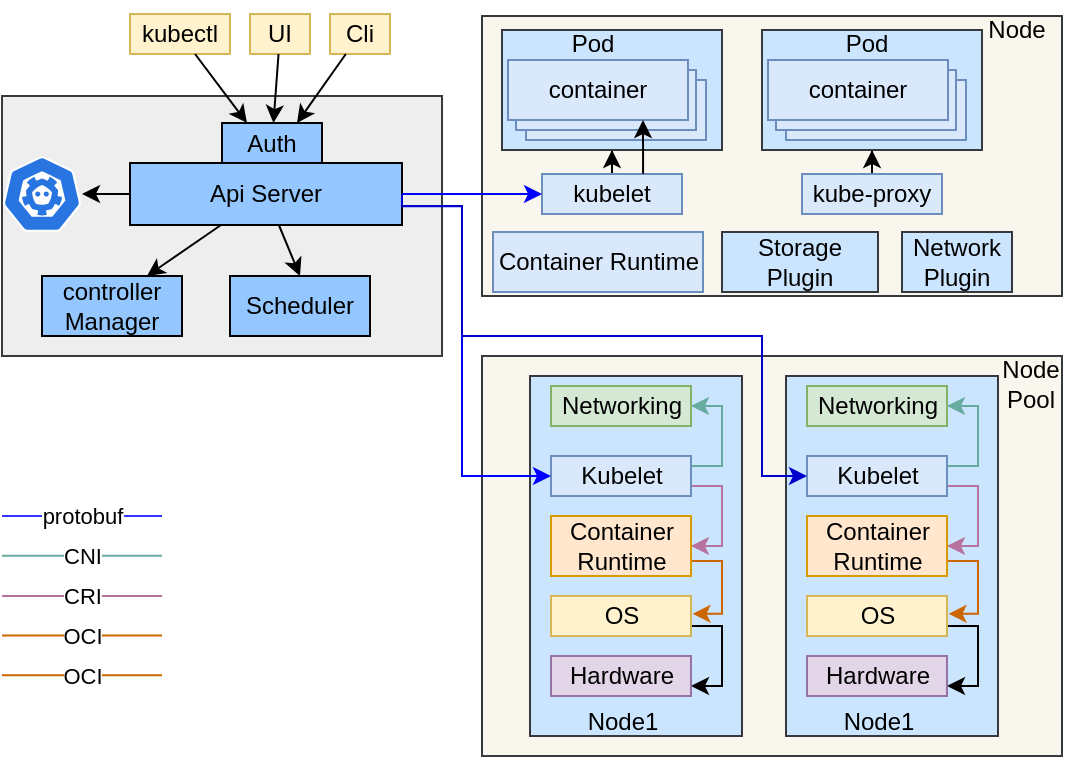 <mxfile version="20.4.1" type="github">
  <diagram id="IndogpF814C0rhiB6may" name="Page-1">
    <mxGraphModel dx="949" dy="638" grid="1" gridSize="10" guides="1" tooltips="1" connect="1" arrows="1" fold="1" page="1" pageScale="1" pageWidth="850" pageHeight="1100" math="0" shadow="0">
      <root>
        <mxCell id="0" />
        <mxCell id="1" parent="0" />
        <mxCell id="WE2Rc9Y-2pUT0QXmq-oI-1" value="kubectl" style="rounded=0;whiteSpace=wrap;html=1;fillColor=#fff2cc;strokeColor=#d6b656;" vertex="1" parent="1">
          <mxGeometry x="104" y="69" width="50" height="20" as="geometry" />
        </mxCell>
        <mxCell id="WE2Rc9Y-2pUT0QXmq-oI-2" value="UI" style="rounded=0;whiteSpace=wrap;html=1;fillColor=#fff2cc;strokeColor=#d6b656;" vertex="1" parent="1">
          <mxGeometry x="164" y="69" width="30" height="20" as="geometry" />
        </mxCell>
        <mxCell id="WE2Rc9Y-2pUT0QXmq-oI-4" value="" style="rounded=0;whiteSpace=wrap;html=1;fillColor=#eeeeee;strokeColor=#36393d;" vertex="1" parent="1">
          <mxGeometry x="40" y="110" width="220" height="130" as="geometry" />
        </mxCell>
        <mxCell id="WE2Rc9Y-2pUT0QXmq-oI-3" value="Cli" style="rounded=0;whiteSpace=wrap;html=1;fillColor=#fff2cc;strokeColor=#d6b656;" vertex="1" parent="1">
          <mxGeometry x="204" y="69" width="30" height="20" as="geometry" />
        </mxCell>
        <mxCell id="WE2Rc9Y-2pUT0QXmq-oI-5" value="Auth" style="rounded=0;whiteSpace=wrap;html=1;fillColor=#94C6FF;" vertex="1" parent="1">
          <mxGeometry x="150" y="123.5" width="50" height="20" as="geometry" />
        </mxCell>
        <mxCell id="WE2Rc9Y-2pUT0QXmq-oI-43" value="" style="edgeStyle=none;rounded=0;orthogonalLoop=1;jettySize=auto;html=1;" edge="1" parent="1" source="WE2Rc9Y-2pUT0QXmq-oI-6" target="WE2Rc9Y-2pUT0QXmq-oI-7">
          <mxGeometry relative="1" as="geometry" />
        </mxCell>
        <mxCell id="WE2Rc9Y-2pUT0QXmq-oI-44" style="edgeStyle=none;rounded=0;orthogonalLoop=1;jettySize=auto;html=1;entryX=0.75;entryY=0;entryDx=0;entryDy=0;" edge="1" parent="1" source="WE2Rc9Y-2pUT0QXmq-oI-6" target="WE2Rc9Y-2pUT0QXmq-oI-8">
          <mxGeometry relative="1" as="geometry" />
        </mxCell>
        <mxCell id="WE2Rc9Y-2pUT0QXmq-oI-45" style="edgeStyle=none;rounded=0;orthogonalLoop=1;jettySize=auto;html=1;entryX=0.5;entryY=0;entryDx=0;entryDy=0;" edge="1" parent="1" source="WE2Rc9Y-2pUT0QXmq-oI-6" target="WE2Rc9Y-2pUT0QXmq-oI-9">
          <mxGeometry relative="1" as="geometry" />
        </mxCell>
        <mxCell id="WE2Rc9Y-2pUT0QXmq-oI-6" value="Api Server" style="rounded=0;whiteSpace=wrap;html=1;fillColor=#94C6FF;" vertex="1" parent="1">
          <mxGeometry x="104" y="143.5" width="136" height="31" as="geometry" />
        </mxCell>
        <mxCell id="WE2Rc9Y-2pUT0QXmq-oI-7" value="" style="sketch=0;html=1;dashed=0;whitespace=wrap;fillColor=#2875E2;strokeColor=#ffffff;points=[[0.005,0.63,0],[0.1,0.2,0],[0.9,0.2,0],[0.5,0,0],[0.995,0.63,0],[0.72,0.99,0],[0.5,1,0],[0.28,0.99,0]];shape=mxgraph.kubernetes.icon;prIcon=etcd" vertex="1" parent="1">
          <mxGeometry x="40" y="140" width="40" height="38" as="geometry" />
        </mxCell>
        <mxCell id="WE2Rc9Y-2pUT0QXmq-oI-8" value="controller Manager" style="rounded=0;whiteSpace=wrap;html=1;fillColor=#94C6FF;" vertex="1" parent="1">
          <mxGeometry x="60" y="200" width="70" height="30" as="geometry" />
        </mxCell>
        <mxCell id="WE2Rc9Y-2pUT0QXmq-oI-9" value="Scheduler" style="rounded=0;whiteSpace=wrap;html=1;fillColor=#94C6FF;" vertex="1" parent="1">
          <mxGeometry x="154" y="200" width="70" height="30" as="geometry" />
        </mxCell>
        <mxCell id="WE2Rc9Y-2pUT0QXmq-oI-10" value="" style="rounded=0;whiteSpace=wrap;html=1;fillColor=#f9f7ed;strokeColor=#36393d;" vertex="1" parent="1">
          <mxGeometry x="280" y="70" width="290" height="140" as="geometry" />
        </mxCell>
        <mxCell id="WE2Rc9Y-2pUT0QXmq-oI-82" style="edgeStyle=orthogonalEdgeStyle;rounded=0;orthogonalLoop=1;jettySize=auto;html=1;entryX=0.5;entryY=1;entryDx=0;entryDy=0;strokeColor=#000000;" edge="1" parent="1" source="WE2Rc9Y-2pUT0QXmq-oI-11" target="WE2Rc9Y-2pUT0QXmq-oI-13">
          <mxGeometry relative="1" as="geometry" />
        </mxCell>
        <mxCell id="WE2Rc9Y-2pUT0QXmq-oI-11" value="kubelet" style="rounded=0;whiteSpace=wrap;html=1;fillColor=#dae8fc;strokeColor=#6c8ebf;" vertex="1" parent="1">
          <mxGeometry x="310" y="149" width="70" height="20" as="geometry" />
        </mxCell>
        <mxCell id="WE2Rc9Y-2pUT0QXmq-oI-86" style="edgeStyle=orthogonalEdgeStyle;rounded=0;orthogonalLoop=1;jettySize=auto;html=1;entryX=0.5;entryY=1;entryDx=0;entryDy=0;strokeColor=#000000;" edge="1" parent="1" source="WE2Rc9Y-2pUT0QXmq-oI-12" target="WE2Rc9Y-2pUT0QXmq-oI-17">
          <mxGeometry relative="1" as="geometry" />
        </mxCell>
        <mxCell id="WE2Rc9Y-2pUT0QXmq-oI-12" value="kube-proxy" style="rounded=0;whiteSpace=wrap;html=1;fillColor=#dae8fc;strokeColor=#6c8ebf;" vertex="1" parent="1">
          <mxGeometry x="440" y="149" width="70" height="20" as="geometry" />
        </mxCell>
        <mxCell id="WE2Rc9Y-2pUT0QXmq-oI-13" value="" style="rounded=0;whiteSpace=wrap;html=1;fillColor=#cce5ff;strokeColor=#36393d;" vertex="1" parent="1">
          <mxGeometry x="290" y="77" width="110" height="60" as="geometry" />
        </mxCell>
        <mxCell id="WE2Rc9Y-2pUT0QXmq-oI-14" value="container" style="rounded=0;whiteSpace=wrap;html=1;fillColor=#dae8fc;strokeColor=#6c8ebf;" vertex="1" parent="1">
          <mxGeometry x="302" y="102" width="90" height="30" as="geometry" />
        </mxCell>
        <mxCell id="WE2Rc9Y-2pUT0QXmq-oI-15" value="container" style="rounded=0;whiteSpace=wrap;html=1;fillColor=#dae8fc;strokeColor=#6c8ebf;" vertex="1" parent="1">
          <mxGeometry x="297" y="97" width="90" height="30" as="geometry" />
        </mxCell>
        <mxCell id="WE2Rc9Y-2pUT0QXmq-oI-16" value="container" style="rounded=0;whiteSpace=wrap;html=1;fillColor=#dae8fc;strokeColor=#6c8ebf;" vertex="1" parent="1">
          <mxGeometry x="293" y="92" width="90" height="30" as="geometry" />
        </mxCell>
        <mxCell id="WE2Rc9Y-2pUT0QXmq-oI-17" value="" style="rounded=0;whiteSpace=wrap;html=1;fillColor=#cce5ff;strokeColor=#36393d;" vertex="1" parent="1">
          <mxGeometry x="420" y="77" width="110" height="60" as="geometry" />
        </mxCell>
        <mxCell id="WE2Rc9Y-2pUT0QXmq-oI-18" value="container" style="rounded=0;whiteSpace=wrap;html=1;fillColor=#dae8fc;strokeColor=#6c8ebf;" vertex="1" parent="1">
          <mxGeometry x="432" y="102" width="90" height="30" as="geometry" />
        </mxCell>
        <mxCell id="WE2Rc9Y-2pUT0QXmq-oI-19" value="container" style="rounded=0;whiteSpace=wrap;html=1;fillColor=#dae8fc;strokeColor=#6c8ebf;" vertex="1" parent="1">
          <mxGeometry x="427" y="97" width="90" height="30" as="geometry" />
        </mxCell>
        <mxCell id="WE2Rc9Y-2pUT0QXmq-oI-20" value="container" style="rounded=0;whiteSpace=wrap;html=1;fillColor=#dae8fc;strokeColor=#6c8ebf;" vertex="1" parent="1">
          <mxGeometry x="423" y="92" width="90" height="30" as="geometry" />
        </mxCell>
        <mxCell id="WE2Rc9Y-2pUT0QXmq-oI-21" value="Container Runtime" style="rounded=0;whiteSpace=wrap;html=1;fillColor=#dae8fc;strokeColor=#6c8ebf;" vertex="1" parent="1">
          <mxGeometry x="285.5" y="178" width="105" height="30" as="geometry" />
        </mxCell>
        <mxCell id="WE2Rc9Y-2pUT0QXmq-oI-22" value="Storage Plugin" style="rounded=0;whiteSpace=wrap;html=1;fillColor=#cce5ff;strokeColor=#36393d;" vertex="1" parent="1">
          <mxGeometry x="400" y="178" width="78" height="30" as="geometry" />
        </mxCell>
        <mxCell id="WE2Rc9Y-2pUT0QXmq-oI-23" value="Network&lt;br&gt;Plugin" style="rounded=0;whiteSpace=wrap;html=1;fillColor=#cce5ff;strokeColor=#36393d;" vertex="1" parent="1">
          <mxGeometry x="490" y="178" width="55" height="30" as="geometry" />
        </mxCell>
        <mxCell id="WE2Rc9Y-2pUT0QXmq-oI-24" value="" style="rounded=0;whiteSpace=wrap;html=1;fillColor=#f9f7ed;strokeColor=#36393d;" vertex="1" parent="1">
          <mxGeometry x="280" y="240" width="290" height="200" as="geometry" />
        </mxCell>
        <mxCell id="WE2Rc9Y-2pUT0QXmq-oI-25" value="" style="rounded=0;whiteSpace=wrap;html=1;fillColor=#cce5ff;strokeColor=#36393d;" vertex="1" parent="1">
          <mxGeometry x="304" y="250" width="106" height="180" as="geometry" />
        </mxCell>
        <mxCell id="WE2Rc9Y-2pUT0QXmq-oI-26" value="Networking" style="rounded=0;whiteSpace=wrap;html=1;fillColor=#d5e8d4;strokeColor=#82b366;" vertex="1" parent="1">
          <mxGeometry x="314.5" y="255" width="70" height="20" as="geometry" />
        </mxCell>
        <mxCell id="WE2Rc9Y-2pUT0QXmq-oI-60" style="edgeStyle=orthogonalEdgeStyle;rounded=0;orthogonalLoop=1;jettySize=auto;html=1;entryX=1;entryY=0.5;entryDx=0;entryDy=0;strokeColor=#67AB9F;exitX=1;exitY=0.25;exitDx=0;exitDy=0;" edge="1" parent="1" source="WE2Rc9Y-2pUT0QXmq-oI-27" target="WE2Rc9Y-2pUT0QXmq-oI-26">
          <mxGeometry relative="1" as="geometry">
            <Array as="points">
              <mxPoint x="400" y="295" />
              <mxPoint x="400" y="265" />
            </Array>
          </mxGeometry>
        </mxCell>
        <mxCell id="WE2Rc9Y-2pUT0QXmq-oI-61" style="edgeStyle=orthogonalEdgeStyle;rounded=0;orthogonalLoop=1;jettySize=auto;html=1;entryX=1;entryY=0.5;entryDx=0;entryDy=0;strokeColor=#B5739D;exitX=1;exitY=0.75;exitDx=0;exitDy=0;" edge="1" parent="1" source="WE2Rc9Y-2pUT0QXmq-oI-27" target="WE2Rc9Y-2pUT0QXmq-oI-28">
          <mxGeometry relative="1" as="geometry">
            <Array as="points">
              <mxPoint x="400" y="305" />
              <mxPoint x="400" y="335" />
            </Array>
          </mxGeometry>
        </mxCell>
        <mxCell id="WE2Rc9Y-2pUT0QXmq-oI-27" value="Kubelet" style="rounded=0;whiteSpace=wrap;html=1;fillColor=#dae8fc;strokeColor=#6c8ebf;" vertex="1" parent="1">
          <mxGeometry x="314.5" y="290" width="70" height="20" as="geometry" />
        </mxCell>
        <mxCell id="WE2Rc9Y-2pUT0QXmq-oI-62" style="edgeStyle=orthogonalEdgeStyle;rounded=0;orthogonalLoop=1;jettySize=auto;html=1;entryX=1.011;entryY=0.447;entryDx=0;entryDy=0;entryPerimeter=0;strokeColor=#CC6600;exitX=1;exitY=0.75;exitDx=0;exitDy=0;" edge="1" parent="1" source="WE2Rc9Y-2pUT0QXmq-oI-28" target="WE2Rc9Y-2pUT0QXmq-oI-29">
          <mxGeometry relative="1" as="geometry">
            <Array as="points">
              <mxPoint x="400" y="343" />
              <mxPoint x="400" y="369" />
            </Array>
          </mxGeometry>
        </mxCell>
        <mxCell id="WE2Rc9Y-2pUT0QXmq-oI-28" value="Container Runtime" style="rounded=0;whiteSpace=wrap;html=1;fillColor=#ffe6cc;strokeColor=#d79b00;" vertex="1" parent="1">
          <mxGeometry x="314.5" y="320" width="70" height="30" as="geometry" />
        </mxCell>
        <mxCell id="WE2Rc9Y-2pUT0QXmq-oI-63" style="edgeStyle=orthogonalEdgeStyle;rounded=0;orthogonalLoop=1;jettySize=auto;html=1;entryX=1;entryY=0.75;entryDx=0;entryDy=0;strokeColor=#000000;exitX=1;exitY=0.75;exitDx=0;exitDy=0;" edge="1" parent="1" source="WE2Rc9Y-2pUT0QXmq-oI-29" target="WE2Rc9Y-2pUT0QXmq-oI-30">
          <mxGeometry relative="1" as="geometry">
            <Array as="points">
              <mxPoint x="400" y="375" />
              <mxPoint x="400" y="405" />
            </Array>
          </mxGeometry>
        </mxCell>
        <mxCell id="WE2Rc9Y-2pUT0QXmq-oI-29" value="OS" style="rounded=0;whiteSpace=wrap;html=1;fillColor=#fff2cc;strokeColor=#d6b656;" vertex="1" parent="1">
          <mxGeometry x="314.5" y="360" width="70" height="20" as="geometry" />
        </mxCell>
        <mxCell id="WE2Rc9Y-2pUT0QXmq-oI-30" value="Hardware" style="rounded=0;whiteSpace=wrap;html=1;fillColor=#e1d5e7;strokeColor=#9673a6;" vertex="1" parent="1">
          <mxGeometry x="314.5" y="390" width="70" height="20" as="geometry" />
        </mxCell>
        <mxCell id="WE2Rc9Y-2pUT0QXmq-oI-40" style="edgeStyle=none;rounded=0;orthogonalLoop=1;jettySize=auto;html=1;entryX=0.25;entryY=0;entryDx=0;entryDy=0;" edge="1" parent="1" source="WE2Rc9Y-2pUT0QXmq-oI-1" target="WE2Rc9Y-2pUT0QXmq-oI-5">
          <mxGeometry relative="1" as="geometry" />
        </mxCell>
        <mxCell id="WE2Rc9Y-2pUT0QXmq-oI-41" style="edgeStyle=none;rounded=0;orthogonalLoop=1;jettySize=auto;html=1;" edge="1" parent="1" source="WE2Rc9Y-2pUT0QXmq-oI-2" target="WE2Rc9Y-2pUT0QXmq-oI-5">
          <mxGeometry relative="1" as="geometry" />
        </mxCell>
        <mxCell id="WE2Rc9Y-2pUT0QXmq-oI-42" style="edgeStyle=none;rounded=0;orthogonalLoop=1;jettySize=auto;html=1;entryX=0.75;entryY=0;entryDx=0;entryDy=0;" edge="1" parent="1" source="WE2Rc9Y-2pUT0QXmq-oI-3" target="WE2Rc9Y-2pUT0QXmq-oI-5">
          <mxGeometry relative="1" as="geometry" />
        </mxCell>
        <mxCell id="WE2Rc9Y-2pUT0QXmq-oI-48" style="edgeStyle=none;rounded=0;orthogonalLoop=1;jettySize=auto;html=1;strokeColor=#0000FF;" edge="1" parent="1" source="WE2Rc9Y-2pUT0QXmq-oI-6" target="WE2Rc9Y-2pUT0QXmq-oI-11">
          <mxGeometry relative="1" as="geometry" />
        </mxCell>
        <mxCell id="WE2Rc9Y-2pUT0QXmq-oI-52" style="edgeStyle=orthogonalEdgeStyle;rounded=0;orthogonalLoop=1;jettySize=auto;html=1;entryX=0;entryY=0.5;entryDx=0;entryDy=0;exitX=0.996;exitY=0.698;exitDx=0;exitDy=0;exitPerimeter=0;strokeColor=#0000FF;" edge="1" parent="1" source="WE2Rc9Y-2pUT0QXmq-oI-6" target="WE2Rc9Y-2pUT0QXmq-oI-27">
          <mxGeometry relative="1" as="geometry">
            <Array as="points">
              <mxPoint x="270" y="165" />
              <mxPoint x="270" y="300" />
            </Array>
          </mxGeometry>
        </mxCell>
        <mxCell id="WE2Rc9Y-2pUT0QXmq-oI-55" value="protobuf" style="endArrow=none;html=1;rounded=0;strokeColor=#3333FF;" edge="1" parent="1">
          <mxGeometry width="50" height="50" relative="1" as="geometry">
            <mxPoint x="40" y="320" as="sourcePoint" />
            <mxPoint x="120" y="320" as="targetPoint" />
          </mxGeometry>
        </mxCell>
        <mxCell id="WE2Rc9Y-2pUT0QXmq-oI-59" value="CNI" style="endArrow=none;html=1;rounded=0;strokeColor=#67AB9F;" edge="1" parent="1">
          <mxGeometry width="50" height="50" relative="1" as="geometry">
            <mxPoint x="40" y="339.86" as="sourcePoint" />
            <mxPoint x="120" y="339.86" as="targetPoint" />
          </mxGeometry>
        </mxCell>
        <mxCell id="WE2Rc9Y-2pUT0QXmq-oI-64" value="Node1" style="text;html=1;align=center;verticalAlign=middle;resizable=0;points=[];autosize=1;strokeColor=none;fillColor=none;" vertex="1" parent="1">
          <mxGeometry x="320" y="408" width="60" height="30" as="geometry" />
        </mxCell>
        <mxCell id="WE2Rc9Y-2pUT0QXmq-oI-66" value="" style="rounded=0;whiteSpace=wrap;html=1;fillColor=#cce5ff;strokeColor=#36393d;" vertex="1" parent="1">
          <mxGeometry x="432" y="250" width="106" height="180" as="geometry" />
        </mxCell>
        <mxCell id="WE2Rc9Y-2pUT0QXmq-oI-67" value="Networking" style="rounded=0;whiteSpace=wrap;html=1;fillColor=#d5e8d4;strokeColor=#82b366;" vertex="1" parent="1">
          <mxGeometry x="442.5" y="255" width="70" height="20" as="geometry" />
        </mxCell>
        <mxCell id="WE2Rc9Y-2pUT0QXmq-oI-68" style="edgeStyle=orthogonalEdgeStyle;rounded=0;orthogonalLoop=1;jettySize=auto;html=1;entryX=1;entryY=0.5;entryDx=0;entryDy=0;strokeColor=#67AB9F;exitX=1;exitY=0.25;exitDx=0;exitDy=0;" edge="1" parent="1" source="WE2Rc9Y-2pUT0QXmq-oI-70" target="WE2Rc9Y-2pUT0QXmq-oI-67">
          <mxGeometry relative="1" as="geometry">
            <Array as="points">
              <mxPoint x="528" y="295" />
              <mxPoint x="528" y="265" />
            </Array>
          </mxGeometry>
        </mxCell>
        <mxCell id="WE2Rc9Y-2pUT0QXmq-oI-69" style="edgeStyle=orthogonalEdgeStyle;rounded=0;orthogonalLoop=1;jettySize=auto;html=1;entryX=1;entryY=0.5;entryDx=0;entryDy=0;strokeColor=#B5739D;exitX=1;exitY=0.75;exitDx=0;exitDy=0;" edge="1" parent="1" source="WE2Rc9Y-2pUT0QXmq-oI-70" target="WE2Rc9Y-2pUT0QXmq-oI-72">
          <mxGeometry relative="1" as="geometry">
            <Array as="points">
              <mxPoint x="528" y="305" />
              <mxPoint x="528" y="335" />
            </Array>
          </mxGeometry>
        </mxCell>
        <mxCell id="WE2Rc9Y-2pUT0QXmq-oI-70" value="Kubelet" style="rounded=0;whiteSpace=wrap;html=1;fillColor=#dae8fc;strokeColor=#6c8ebf;" vertex="1" parent="1">
          <mxGeometry x="442.5" y="290" width="70" height="20" as="geometry" />
        </mxCell>
        <mxCell id="WE2Rc9Y-2pUT0QXmq-oI-71" style="edgeStyle=orthogonalEdgeStyle;rounded=0;orthogonalLoop=1;jettySize=auto;html=1;entryX=1.011;entryY=0.447;entryDx=0;entryDy=0;entryPerimeter=0;strokeColor=#CC6600;exitX=1;exitY=0.75;exitDx=0;exitDy=0;" edge="1" parent="1" source="WE2Rc9Y-2pUT0QXmq-oI-72" target="WE2Rc9Y-2pUT0QXmq-oI-74">
          <mxGeometry relative="1" as="geometry">
            <Array as="points">
              <mxPoint x="528" y="343" />
              <mxPoint x="528" y="369" />
            </Array>
          </mxGeometry>
        </mxCell>
        <mxCell id="WE2Rc9Y-2pUT0QXmq-oI-72" value="Container Runtime" style="rounded=0;whiteSpace=wrap;html=1;fillColor=#ffe6cc;strokeColor=#d79b00;" vertex="1" parent="1">
          <mxGeometry x="442.5" y="320" width="70" height="30" as="geometry" />
        </mxCell>
        <mxCell id="WE2Rc9Y-2pUT0QXmq-oI-73" style="edgeStyle=orthogonalEdgeStyle;rounded=0;orthogonalLoop=1;jettySize=auto;html=1;entryX=1;entryY=0.75;entryDx=0;entryDy=0;strokeColor=#000000;exitX=1;exitY=0.75;exitDx=0;exitDy=0;" edge="1" parent="1" source="WE2Rc9Y-2pUT0QXmq-oI-74" target="WE2Rc9Y-2pUT0QXmq-oI-75">
          <mxGeometry relative="1" as="geometry">
            <Array as="points">
              <mxPoint x="528" y="375" />
              <mxPoint x="528" y="405" />
            </Array>
          </mxGeometry>
        </mxCell>
        <mxCell id="WE2Rc9Y-2pUT0QXmq-oI-74" value="OS" style="rounded=0;whiteSpace=wrap;html=1;fillColor=#fff2cc;strokeColor=#d6b656;" vertex="1" parent="1">
          <mxGeometry x="442.5" y="360" width="70" height="20" as="geometry" />
        </mxCell>
        <mxCell id="WE2Rc9Y-2pUT0QXmq-oI-75" value="Hardware" style="rounded=0;whiteSpace=wrap;html=1;fillColor=#e1d5e7;strokeColor=#9673a6;" vertex="1" parent="1">
          <mxGeometry x="442.5" y="390" width="70" height="20" as="geometry" />
        </mxCell>
        <mxCell id="WE2Rc9Y-2pUT0QXmq-oI-76" value="Node1" style="text;html=1;align=center;verticalAlign=middle;resizable=0;points=[];autosize=1;strokeColor=none;fillColor=none;" vertex="1" parent="1">
          <mxGeometry x="448" y="408" width="60" height="30" as="geometry" />
        </mxCell>
        <mxCell id="WE2Rc9Y-2pUT0QXmq-oI-51" style="edgeStyle=orthogonalEdgeStyle;rounded=0;orthogonalLoop=1;jettySize=auto;html=1;exitX=1;exitY=0.5;exitDx=0;exitDy=0;strokeColor=#0000CC;" edge="1" parent="1" source="WE2Rc9Y-2pUT0QXmq-oI-6" target="WE2Rc9Y-2pUT0QXmq-oI-70">
          <mxGeometry relative="1" as="geometry">
            <mxPoint x="440.5" y="300" as="targetPoint" />
            <Array as="points">
              <mxPoint x="240" y="165" />
              <mxPoint x="270" y="165" />
              <mxPoint x="270" y="230" />
              <mxPoint x="420" y="230" />
              <mxPoint x="420" y="300" />
            </Array>
          </mxGeometry>
        </mxCell>
        <mxCell id="WE2Rc9Y-2pUT0QXmq-oI-77" value="CRI" style="endArrow=none;html=1;rounded=0;strokeColor=#B5739D;" edge="1" parent="1">
          <mxGeometry width="50" height="50" relative="1" as="geometry">
            <mxPoint x="40" y="360" as="sourcePoint" />
            <mxPoint x="120" y="360" as="targetPoint" />
          </mxGeometry>
        </mxCell>
        <mxCell id="WE2Rc9Y-2pUT0QXmq-oI-78" value="OCI" style="endArrow=none;html=1;rounded=0;strokeColor=#CC6600;" edge="1" parent="1">
          <mxGeometry width="50" height="50" relative="1" as="geometry">
            <mxPoint x="40" y="379.79" as="sourcePoint" />
            <mxPoint x="120" y="379.79" as="targetPoint" />
          </mxGeometry>
        </mxCell>
        <mxCell id="WE2Rc9Y-2pUT0QXmq-oI-79" value="OCI" style="endArrow=none;html=1;rounded=0;strokeColor=#CC6600;" edge="1" parent="1">
          <mxGeometry width="50" height="50" relative="1" as="geometry">
            <mxPoint x="40" y="399.58" as="sourcePoint" />
            <mxPoint x="120" y="399.58" as="targetPoint" />
          </mxGeometry>
        </mxCell>
        <mxCell id="WE2Rc9Y-2pUT0QXmq-oI-80" value="Pod" style="text;html=1;align=center;verticalAlign=middle;resizable=0;points=[];autosize=1;strokeColor=none;fillColor=none;" vertex="1" parent="1">
          <mxGeometry x="314.5" y="69" width="40" height="30" as="geometry" />
        </mxCell>
        <mxCell id="WE2Rc9Y-2pUT0QXmq-oI-81" value="Pod" style="text;html=1;align=center;verticalAlign=middle;resizable=0;points=[];autosize=1;strokeColor=none;fillColor=none;" vertex="1" parent="1">
          <mxGeometry x="452" y="69" width="40" height="30" as="geometry" />
        </mxCell>
        <mxCell id="WE2Rc9Y-2pUT0QXmq-oI-83" style="edgeStyle=orthogonalEdgeStyle;rounded=0;orthogonalLoop=1;jettySize=auto;html=1;entryX=0.75;entryY=1;entryDx=0;entryDy=0;strokeColor=#000000;exitX=0.722;exitY=-0.009;exitDx=0;exitDy=0;exitPerimeter=0;" edge="1" parent="1" source="WE2Rc9Y-2pUT0QXmq-oI-11" target="WE2Rc9Y-2pUT0QXmq-oI-16">
          <mxGeometry relative="1" as="geometry" />
        </mxCell>
        <mxCell id="WE2Rc9Y-2pUT0QXmq-oI-88" value="Node" style="text;html=1;align=center;verticalAlign=middle;resizable=0;points=[];autosize=1;strokeColor=none;fillColor=none;" vertex="1" parent="1">
          <mxGeometry x="522" y="62" width="50" height="30" as="geometry" />
        </mxCell>
        <mxCell id="WE2Rc9Y-2pUT0QXmq-oI-89" value="Node&lt;br&gt;Pool" style="text;html=1;align=center;verticalAlign=middle;resizable=0;points=[];autosize=1;strokeColor=none;fillColor=none;" vertex="1" parent="1">
          <mxGeometry x="529" y="234" width="50" height="40" as="geometry" />
        </mxCell>
        <mxCell id="WE2Rc9Y-2pUT0QXmq-oI-90" value="" style="shape=image;verticalLabelPosition=bottom;labelBackgroundColor=default;verticalAlign=top;aspect=fixed;imageAspect=0;image=https://miro.medium.com/max/1400/1*pxW6zhrLLvhEVcK9rM9naw.png;" vertex="1" parent="1">
          <mxGeometry x="130" y="290" width="126.83" height="110" as="geometry" />
        </mxCell>
      </root>
    </mxGraphModel>
  </diagram>
</mxfile>
